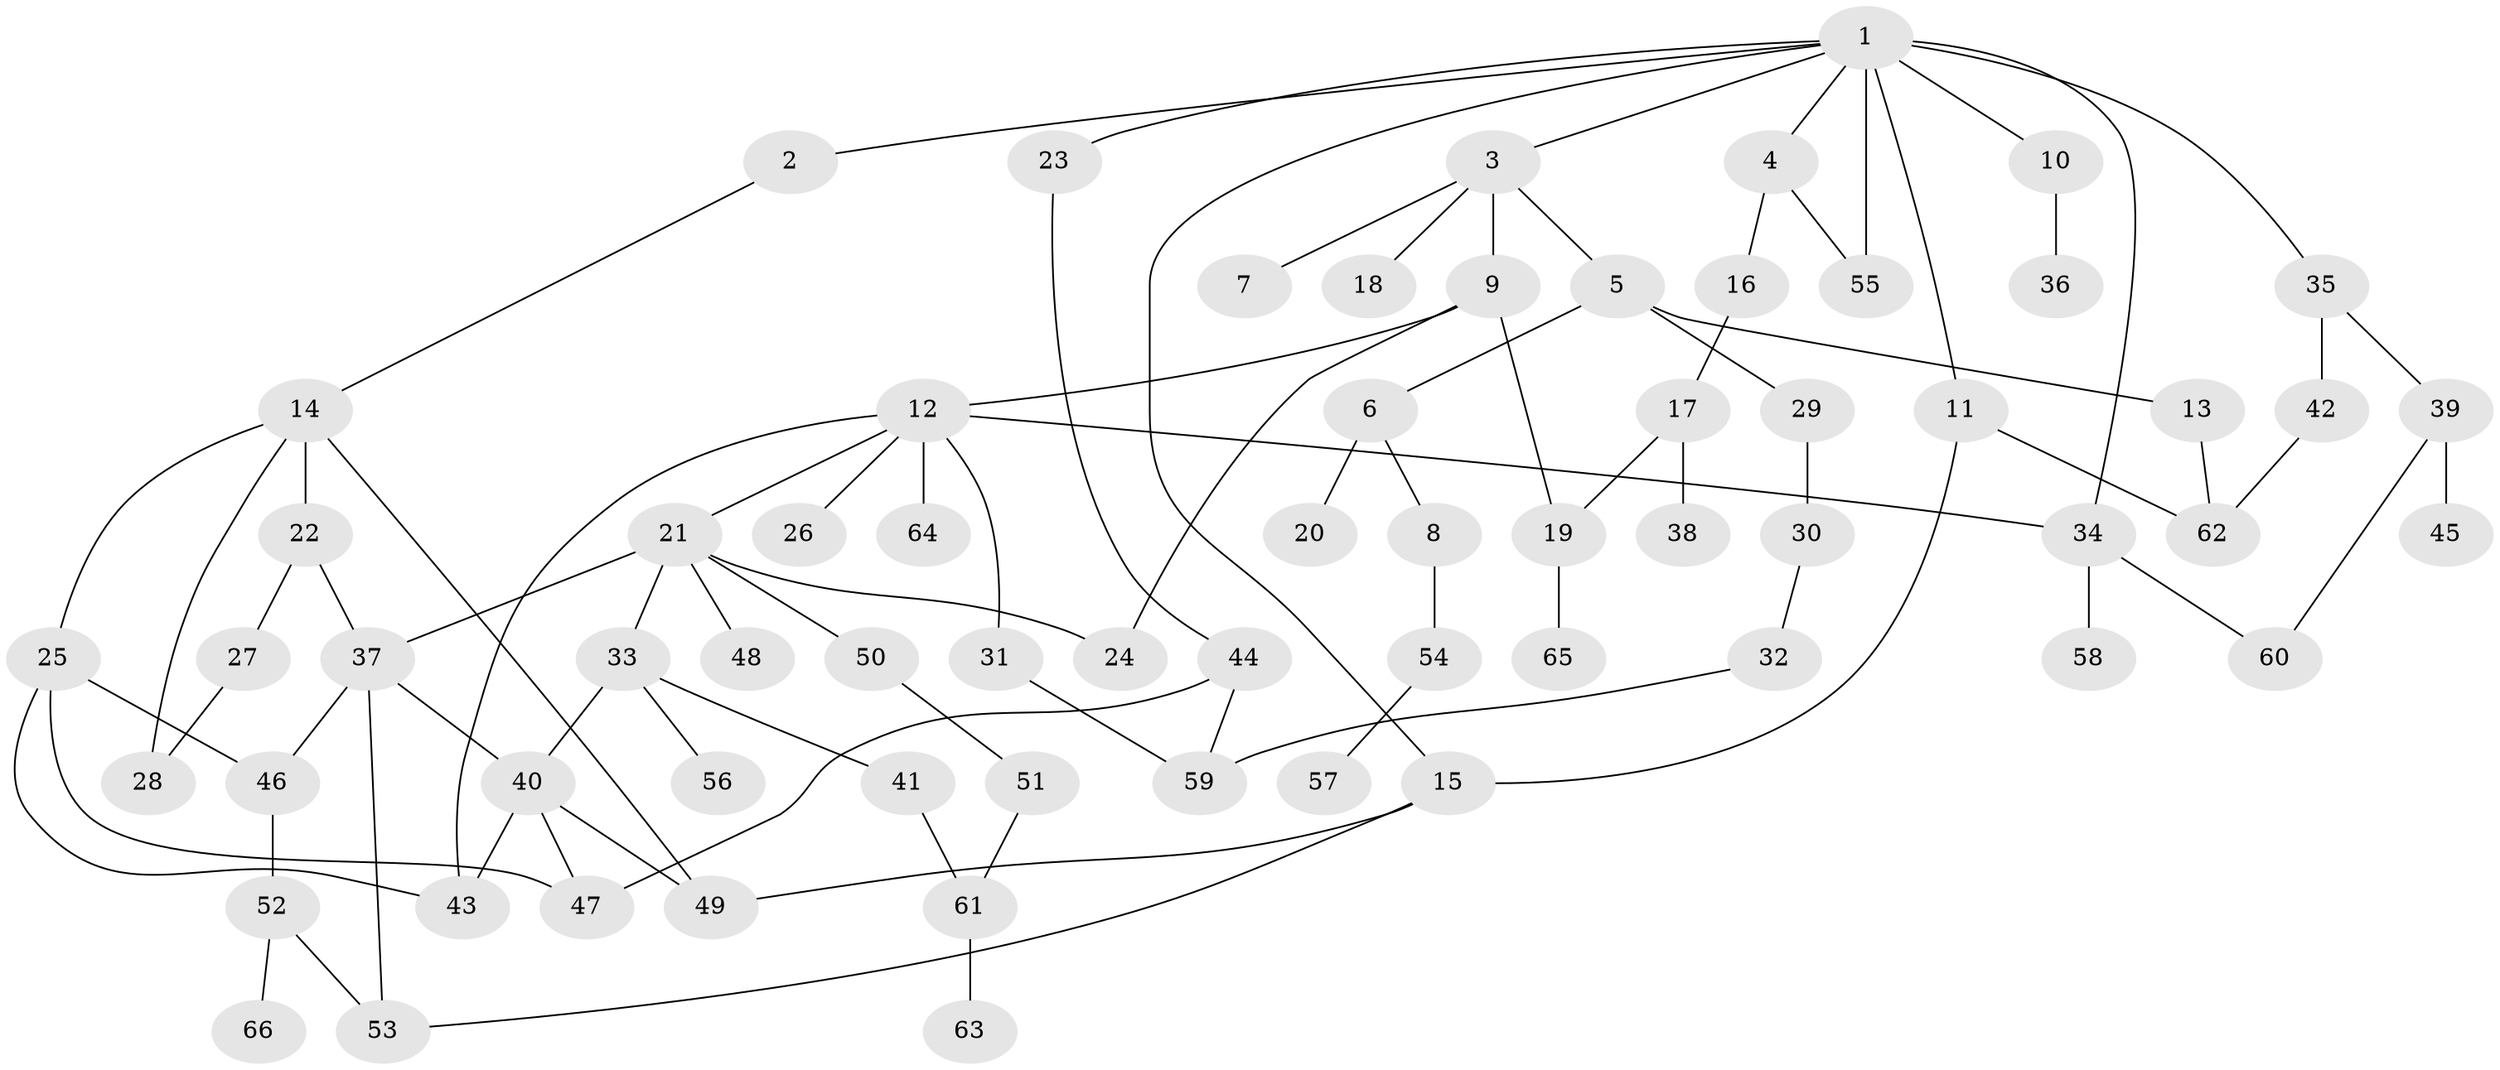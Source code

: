 // original degree distribution, {8: 0.007633587786259542, 3: 0.2595419847328244, 6: 0.015267175572519083, 4: 0.0916030534351145, 5: 0.04580152671755725, 2: 0.22900763358778625, 1: 0.3511450381679389}
// Generated by graph-tools (version 1.1) at 2025/34/03/09/25 02:34:28]
// undirected, 66 vertices, 88 edges
graph export_dot {
graph [start="1"]
  node [color=gray90,style=filled];
  1;
  2;
  3;
  4;
  5;
  6;
  7;
  8;
  9;
  10;
  11;
  12;
  13;
  14;
  15;
  16;
  17;
  18;
  19;
  20;
  21;
  22;
  23;
  24;
  25;
  26;
  27;
  28;
  29;
  30;
  31;
  32;
  33;
  34;
  35;
  36;
  37;
  38;
  39;
  40;
  41;
  42;
  43;
  44;
  45;
  46;
  47;
  48;
  49;
  50;
  51;
  52;
  53;
  54;
  55;
  56;
  57;
  58;
  59;
  60;
  61;
  62;
  63;
  64;
  65;
  66;
  1 -- 2 [weight=1.0];
  1 -- 3 [weight=1.0];
  1 -- 4 [weight=1.0];
  1 -- 10 [weight=1.0];
  1 -- 11 [weight=1.0];
  1 -- 15 [weight=1.0];
  1 -- 23 [weight=1.0];
  1 -- 34 [weight=1.0];
  1 -- 35 [weight=1.0];
  1 -- 55 [weight=2.0];
  2 -- 14 [weight=1.0];
  3 -- 5 [weight=1.0];
  3 -- 7 [weight=1.0];
  3 -- 9 [weight=1.0];
  3 -- 18 [weight=1.0];
  4 -- 16 [weight=1.0];
  4 -- 55 [weight=1.0];
  5 -- 6 [weight=1.0];
  5 -- 13 [weight=1.0];
  5 -- 29 [weight=1.0];
  6 -- 8 [weight=1.0];
  6 -- 20 [weight=2.0];
  8 -- 54 [weight=1.0];
  9 -- 12 [weight=1.0];
  9 -- 19 [weight=1.0];
  9 -- 24 [weight=1.0];
  10 -- 36 [weight=1.0];
  11 -- 15 [weight=1.0];
  11 -- 62 [weight=1.0];
  12 -- 21 [weight=1.0];
  12 -- 26 [weight=1.0];
  12 -- 31 [weight=1.0];
  12 -- 34 [weight=1.0];
  12 -- 43 [weight=1.0];
  12 -- 64 [weight=1.0];
  13 -- 62 [weight=1.0];
  14 -- 22 [weight=1.0];
  14 -- 25 [weight=1.0];
  14 -- 28 [weight=1.0];
  14 -- 49 [weight=1.0];
  15 -- 49 [weight=1.0];
  15 -- 53 [weight=1.0];
  16 -- 17 [weight=1.0];
  17 -- 19 [weight=1.0];
  17 -- 38 [weight=1.0];
  19 -- 65 [weight=1.0];
  21 -- 24 [weight=1.0];
  21 -- 33 [weight=1.0];
  21 -- 37 [weight=1.0];
  21 -- 48 [weight=1.0];
  21 -- 50 [weight=1.0];
  22 -- 27 [weight=1.0];
  22 -- 37 [weight=1.0];
  23 -- 44 [weight=1.0];
  25 -- 43 [weight=1.0];
  25 -- 46 [weight=1.0];
  25 -- 47 [weight=1.0];
  27 -- 28 [weight=1.0];
  29 -- 30 [weight=1.0];
  30 -- 32 [weight=1.0];
  31 -- 59 [weight=1.0];
  32 -- 59 [weight=1.0];
  33 -- 40 [weight=1.0];
  33 -- 41 [weight=1.0];
  33 -- 56 [weight=1.0];
  34 -- 58 [weight=1.0];
  34 -- 60 [weight=1.0];
  35 -- 39 [weight=1.0];
  35 -- 42 [weight=1.0];
  37 -- 40 [weight=2.0];
  37 -- 46 [weight=1.0];
  37 -- 53 [weight=1.0];
  39 -- 45 [weight=1.0];
  39 -- 60 [weight=1.0];
  40 -- 43 [weight=1.0];
  40 -- 47 [weight=1.0];
  40 -- 49 [weight=1.0];
  41 -- 61 [weight=1.0];
  42 -- 62 [weight=1.0];
  44 -- 47 [weight=1.0];
  44 -- 59 [weight=1.0];
  46 -- 52 [weight=1.0];
  50 -- 51 [weight=1.0];
  51 -- 61 [weight=1.0];
  52 -- 53 [weight=1.0];
  52 -- 66 [weight=1.0];
  54 -- 57 [weight=1.0];
  61 -- 63 [weight=1.0];
}
